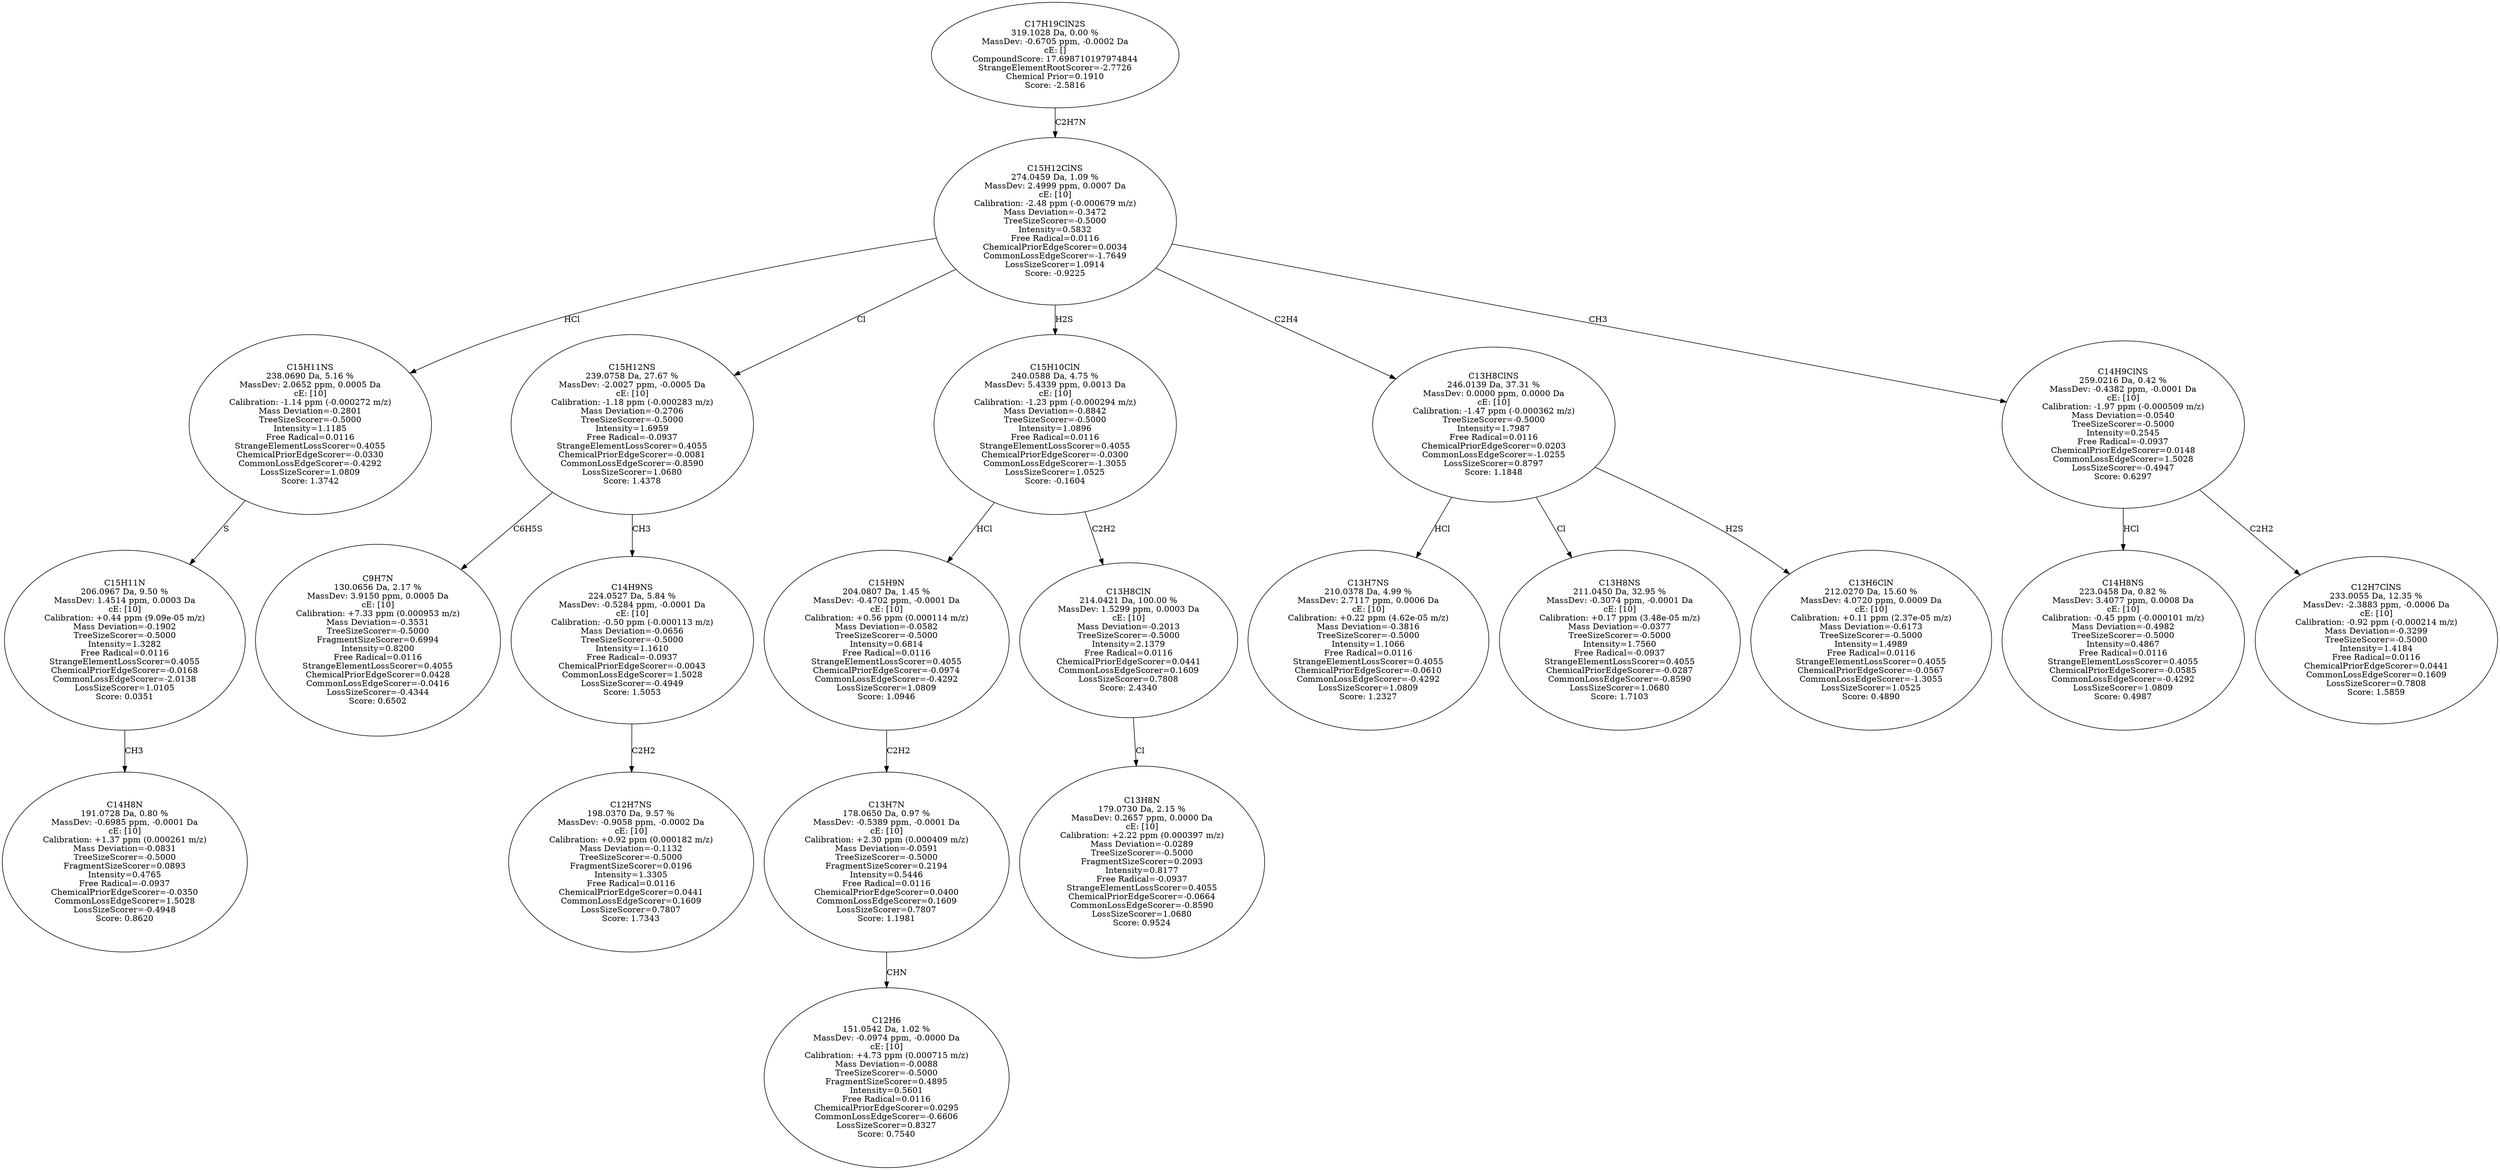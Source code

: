 strict digraph {
v1 [label="C14H8N\n191.0728 Da, 0.80 %\nMassDev: -0.6985 ppm, -0.0001 Da\ncE: [10]\nCalibration: +1.37 ppm (0.000261 m/z)\nMass Deviation=-0.0831\nTreeSizeScorer=-0.5000\nFragmentSizeScorer=0.0893\nIntensity=0.4765\nFree Radical=-0.0937\nChemicalPriorEdgeScorer=-0.0350\nCommonLossEdgeScorer=1.5028\nLossSizeScorer=-0.4948\nScore: 0.8620"];
v2 [label="C15H11N\n206.0967 Da, 9.50 %\nMassDev: 1.4514 ppm, 0.0003 Da\ncE: [10]\nCalibration: +0.44 ppm (9.09e-05 m/z)\nMass Deviation=-0.1902\nTreeSizeScorer=-0.5000\nIntensity=1.3282\nFree Radical=0.0116\nStrangeElementLossScorer=0.4055\nChemicalPriorEdgeScorer=-0.0168\nCommonLossEdgeScorer=-2.0138\nLossSizeScorer=1.0105\nScore: 0.0351"];
v3 [label="C15H11NS\n238.0690 Da, 5.16 %\nMassDev: 2.0652 ppm, 0.0005 Da\ncE: [10]\nCalibration: -1.14 ppm (-0.000272 m/z)\nMass Deviation=-0.2801\nTreeSizeScorer=-0.5000\nIntensity=1.1185\nFree Radical=0.0116\nStrangeElementLossScorer=0.4055\nChemicalPriorEdgeScorer=-0.0330\nCommonLossEdgeScorer=-0.4292\nLossSizeScorer=1.0809\nScore: 1.3742"];
v4 [label="C9H7N\n130.0656 Da, 2.17 %\nMassDev: 3.9150 ppm, 0.0005 Da\ncE: [10]\nCalibration: +7.33 ppm (0.000953 m/z)\nMass Deviation=-0.3531\nTreeSizeScorer=-0.5000\nFragmentSizeScorer=0.6994\nIntensity=0.8200\nFree Radical=0.0116\nStrangeElementLossScorer=0.4055\nChemicalPriorEdgeScorer=0.0428\nCommonLossEdgeScorer=-0.0416\nLossSizeScorer=-0.4344\nScore: 0.6502"];
v5 [label="C12H7NS\n198.0370 Da, 9.57 %\nMassDev: -0.9058 ppm, -0.0002 Da\ncE: [10]\nCalibration: +0.92 ppm (0.000182 m/z)\nMass Deviation=-0.1132\nTreeSizeScorer=-0.5000\nFragmentSizeScorer=0.0196\nIntensity=1.3305\nFree Radical=0.0116\nChemicalPriorEdgeScorer=0.0441\nCommonLossEdgeScorer=0.1609\nLossSizeScorer=0.7807\nScore: 1.7343"];
v6 [label="C14H9NS\n224.0527 Da, 5.84 %\nMassDev: -0.5284 ppm, -0.0001 Da\ncE: [10]\nCalibration: -0.50 ppm (-0.000113 m/z)\nMass Deviation=-0.0656\nTreeSizeScorer=-0.5000\nIntensity=1.1610\nFree Radical=-0.0937\nChemicalPriorEdgeScorer=-0.0043\nCommonLossEdgeScorer=1.5028\nLossSizeScorer=-0.4949\nScore: 1.5053"];
v7 [label="C15H12NS\n239.0758 Da, 27.67 %\nMassDev: -2.0027 ppm, -0.0005 Da\ncE: [10]\nCalibration: -1.18 ppm (-0.000283 m/z)\nMass Deviation=-0.2706\nTreeSizeScorer=-0.5000\nIntensity=1.6959\nFree Radical=-0.0937\nStrangeElementLossScorer=0.4055\nChemicalPriorEdgeScorer=-0.0081\nCommonLossEdgeScorer=-0.8590\nLossSizeScorer=1.0680\nScore: 1.4378"];
v8 [label="C12H6\n151.0542 Da, 1.02 %\nMassDev: -0.0974 ppm, -0.0000 Da\ncE: [10]\nCalibration: +4.73 ppm (0.000715 m/z)\nMass Deviation=-0.0088\nTreeSizeScorer=-0.5000\nFragmentSizeScorer=0.4895\nIntensity=0.5601\nFree Radical=0.0116\nChemicalPriorEdgeScorer=0.0295\nCommonLossEdgeScorer=-0.6606\nLossSizeScorer=0.8327\nScore: 0.7540"];
v9 [label="C13H7N\n178.0650 Da, 0.97 %\nMassDev: -0.5389 ppm, -0.0001 Da\ncE: [10]\nCalibration: +2.30 ppm (0.000409 m/z)\nMass Deviation=-0.0591\nTreeSizeScorer=-0.5000\nFragmentSizeScorer=0.2194\nIntensity=0.5446\nFree Radical=0.0116\nChemicalPriorEdgeScorer=0.0400\nCommonLossEdgeScorer=0.1609\nLossSizeScorer=0.7807\nScore: 1.1981"];
v10 [label="C15H9N\n204.0807 Da, 1.45 %\nMassDev: -0.4702 ppm, -0.0001 Da\ncE: [10]\nCalibration: +0.56 ppm (0.000114 m/z)\nMass Deviation=-0.0582\nTreeSizeScorer=-0.5000\nIntensity=0.6814\nFree Radical=0.0116\nStrangeElementLossScorer=0.4055\nChemicalPriorEdgeScorer=-0.0974\nCommonLossEdgeScorer=-0.4292\nLossSizeScorer=1.0809\nScore: 1.0946"];
v11 [label="C13H8N\n179.0730 Da, 2.15 %\nMassDev: 0.2657 ppm, 0.0000 Da\ncE: [10]\nCalibration: +2.22 ppm (0.000397 m/z)\nMass Deviation=-0.0289\nTreeSizeScorer=-0.5000\nFragmentSizeScorer=0.2093\nIntensity=0.8177\nFree Radical=-0.0937\nStrangeElementLossScorer=0.4055\nChemicalPriorEdgeScorer=-0.0664\nCommonLossEdgeScorer=-0.8590\nLossSizeScorer=1.0680\nScore: 0.9524"];
v12 [label="C13H8ClN\n214.0421 Da, 100.00 %\nMassDev: 1.5299 ppm, 0.0003 Da\ncE: [10]\nMass Deviation=-0.2013\nTreeSizeScorer=-0.5000\nIntensity=2.1379\nFree Radical=0.0116\nChemicalPriorEdgeScorer=0.0441\nCommonLossEdgeScorer=0.1609\nLossSizeScorer=0.7808\nScore: 2.4340"];
v13 [label="C15H10ClN\n240.0588 Da, 4.75 %\nMassDev: 5.4339 ppm, 0.0013 Da\ncE: [10]\nCalibration: -1.23 ppm (-0.000294 m/z)\nMass Deviation=-0.8842\nTreeSizeScorer=-0.5000\nIntensity=1.0896\nFree Radical=0.0116\nStrangeElementLossScorer=0.4055\nChemicalPriorEdgeScorer=-0.0300\nCommonLossEdgeScorer=-1.3055\nLossSizeScorer=1.0525\nScore: -0.1604"];
v14 [label="C13H7NS\n210.0378 Da, 4.99 %\nMassDev: 2.7117 ppm, 0.0006 Da\ncE: [10]\nCalibration: +0.22 ppm (4.62e-05 m/z)\nMass Deviation=-0.3816\nTreeSizeScorer=-0.5000\nIntensity=1.1066\nFree Radical=0.0116\nStrangeElementLossScorer=0.4055\nChemicalPriorEdgeScorer=-0.0610\nCommonLossEdgeScorer=-0.4292\nLossSizeScorer=1.0809\nScore: 1.2327"];
v15 [label="C13H8NS\n211.0450 Da, 32.95 %\nMassDev: -0.3074 ppm, -0.0001 Da\ncE: [10]\nCalibration: +0.17 ppm (3.48e-05 m/z)\nMass Deviation=-0.0377\nTreeSizeScorer=-0.5000\nIntensity=1.7560\nFree Radical=-0.0937\nStrangeElementLossScorer=0.4055\nChemicalPriorEdgeScorer=-0.0287\nCommonLossEdgeScorer=-0.8590\nLossSizeScorer=1.0680\nScore: 1.7103"];
v16 [label="C13H6ClN\n212.0270 Da, 15.60 %\nMassDev: 4.0720 ppm, 0.0009 Da\ncE: [10]\nCalibration: +0.11 ppm (2.37e-05 m/z)\nMass Deviation=-0.6173\nTreeSizeScorer=-0.5000\nIntensity=1.4989\nFree Radical=0.0116\nStrangeElementLossScorer=0.4055\nChemicalPriorEdgeScorer=-0.0567\nCommonLossEdgeScorer=-1.3055\nLossSizeScorer=1.0525\nScore: 0.4890"];
v17 [label="C13H8ClNS\n246.0139 Da, 37.31 %\nMassDev: 0.0000 ppm, 0.0000 Da\ncE: [10]\nCalibration: -1.47 ppm (-0.000362 m/z)\nTreeSizeScorer=-0.5000\nIntensity=1.7987\nFree Radical=0.0116\nChemicalPriorEdgeScorer=0.0203\nCommonLossEdgeScorer=-1.0255\nLossSizeScorer=0.8797\nScore: 1.1848"];
v18 [label="C14H8NS\n223.0458 Da, 0.82 %\nMassDev: 3.4077 ppm, 0.0008 Da\ncE: [10]\nCalibration: -0.45 ppm (-0.000101 m/z)\nMass Deviation=-0.4982\nTreeSizeScorer=-0.5000\nIntensity=0.4867\nFree Radical=0.0116\nStrangeElementLossScorer=0.4055\nChemicalPriorEdgeScorer=-0.0585\nCommonLossEdgeScorer=-0.4292\nLossSizeScorer=1.0809\nScore: 0.4987"];
v19 [label="C12H7ClNS\n233.0055 Da, 12.35 %\nMassDev: -2.3883 ppm, -0.0006 Da\ncE: [10]\nCalibration: -0.92 ppm (-0.000214 m/z)\nMass Deviation=-0.3299\nTreeSizeScorer=-0.5000\nIntensity=1.4184\nFree Radical=0.0116\nChemicalPriorEdgeScorer=0.0441\nCommonLossEdgeScorer=0.1609\nLossSizeScorer=0.7808\nScore: 1.5859"];
v20 [label="C14H9ClNS\n259.0216 Da, 0.42 %\nMassDev: -0.4382 ppm, -0.0001 Da\ncE: [10]\nCalibration: -1.97 ppm (-0.000509 m/z)\nMass Deviation=-0.0540\nTreeSizeScorer=-0.5000\nIntensity=0.2545\nFree Radical=-0.0937\nChemicalPriorEdgeScorer=0.0148\nCommonLossEdgeScorer=1.5028\nLossSizeScorer=-0.4947\nScore: 0.6297"];
v21 [label="C15H12ClNS\n274.0459 Da, 1.09 %\nMassDev: 2.4999 ppm, 0.0007 Da\ncE: [10]\nCalibration: -2.48 ppm (-0.000679 m/z)\nMass Deviation=-0.3472\nTreeSizeScorer=-0.5000\nIntensity=0.5832\nFree Radical=0.0116\nChemicalPriorEdgeScorer=0.0034\nCommonLossEdgeScorer=-1.7649\nLossSizeScorer=1.0914\nScore: -0.9225"];
v22 [label="C17H19ClN2S\n319.1028 Da, 0.00 %\nMassDev: -0.6705 ppm, -0.0002 Da\ncE: []\nCompoundScore: 17.698710197974844\nStrangeElementRootScorer=-2.7726\nChemical Prior=0.1910\nScore: -2.5816"];
v2 -> v1 [label="CH3"];
v3 -> v2 [label="S"];
v21 -> v3 [label="HCl"];
v7 -> v4 [label="C6H5S"];
v6 -> v5 [label="C2H2"];
v7 -> v6 [label="CH3"];
v21 -> v7 [label="Cl"];
v9 -> v8 [label="CHN"];
v10 -> v9 [label="C2H2"];
v13 -> v10 [label="HCl"];
v12 -> v11 [label="Cl"];
v13 -> v12 [label="C2H2"];
v21 -> v13 [label="H2S"];
v17 -> v14 [label="HCl"];
v17 -> v15 [label="Cl"];
v17 -> v16 [label="H2S"];
v21 -> v17 [label="C2H4"];
v20 -> v18 [label="HCl"];
v20 -> v19 [label="C2H2"];
v21 -> v20 [label="CH3"];
v22 -> v21 [label="C2H7N"];
}